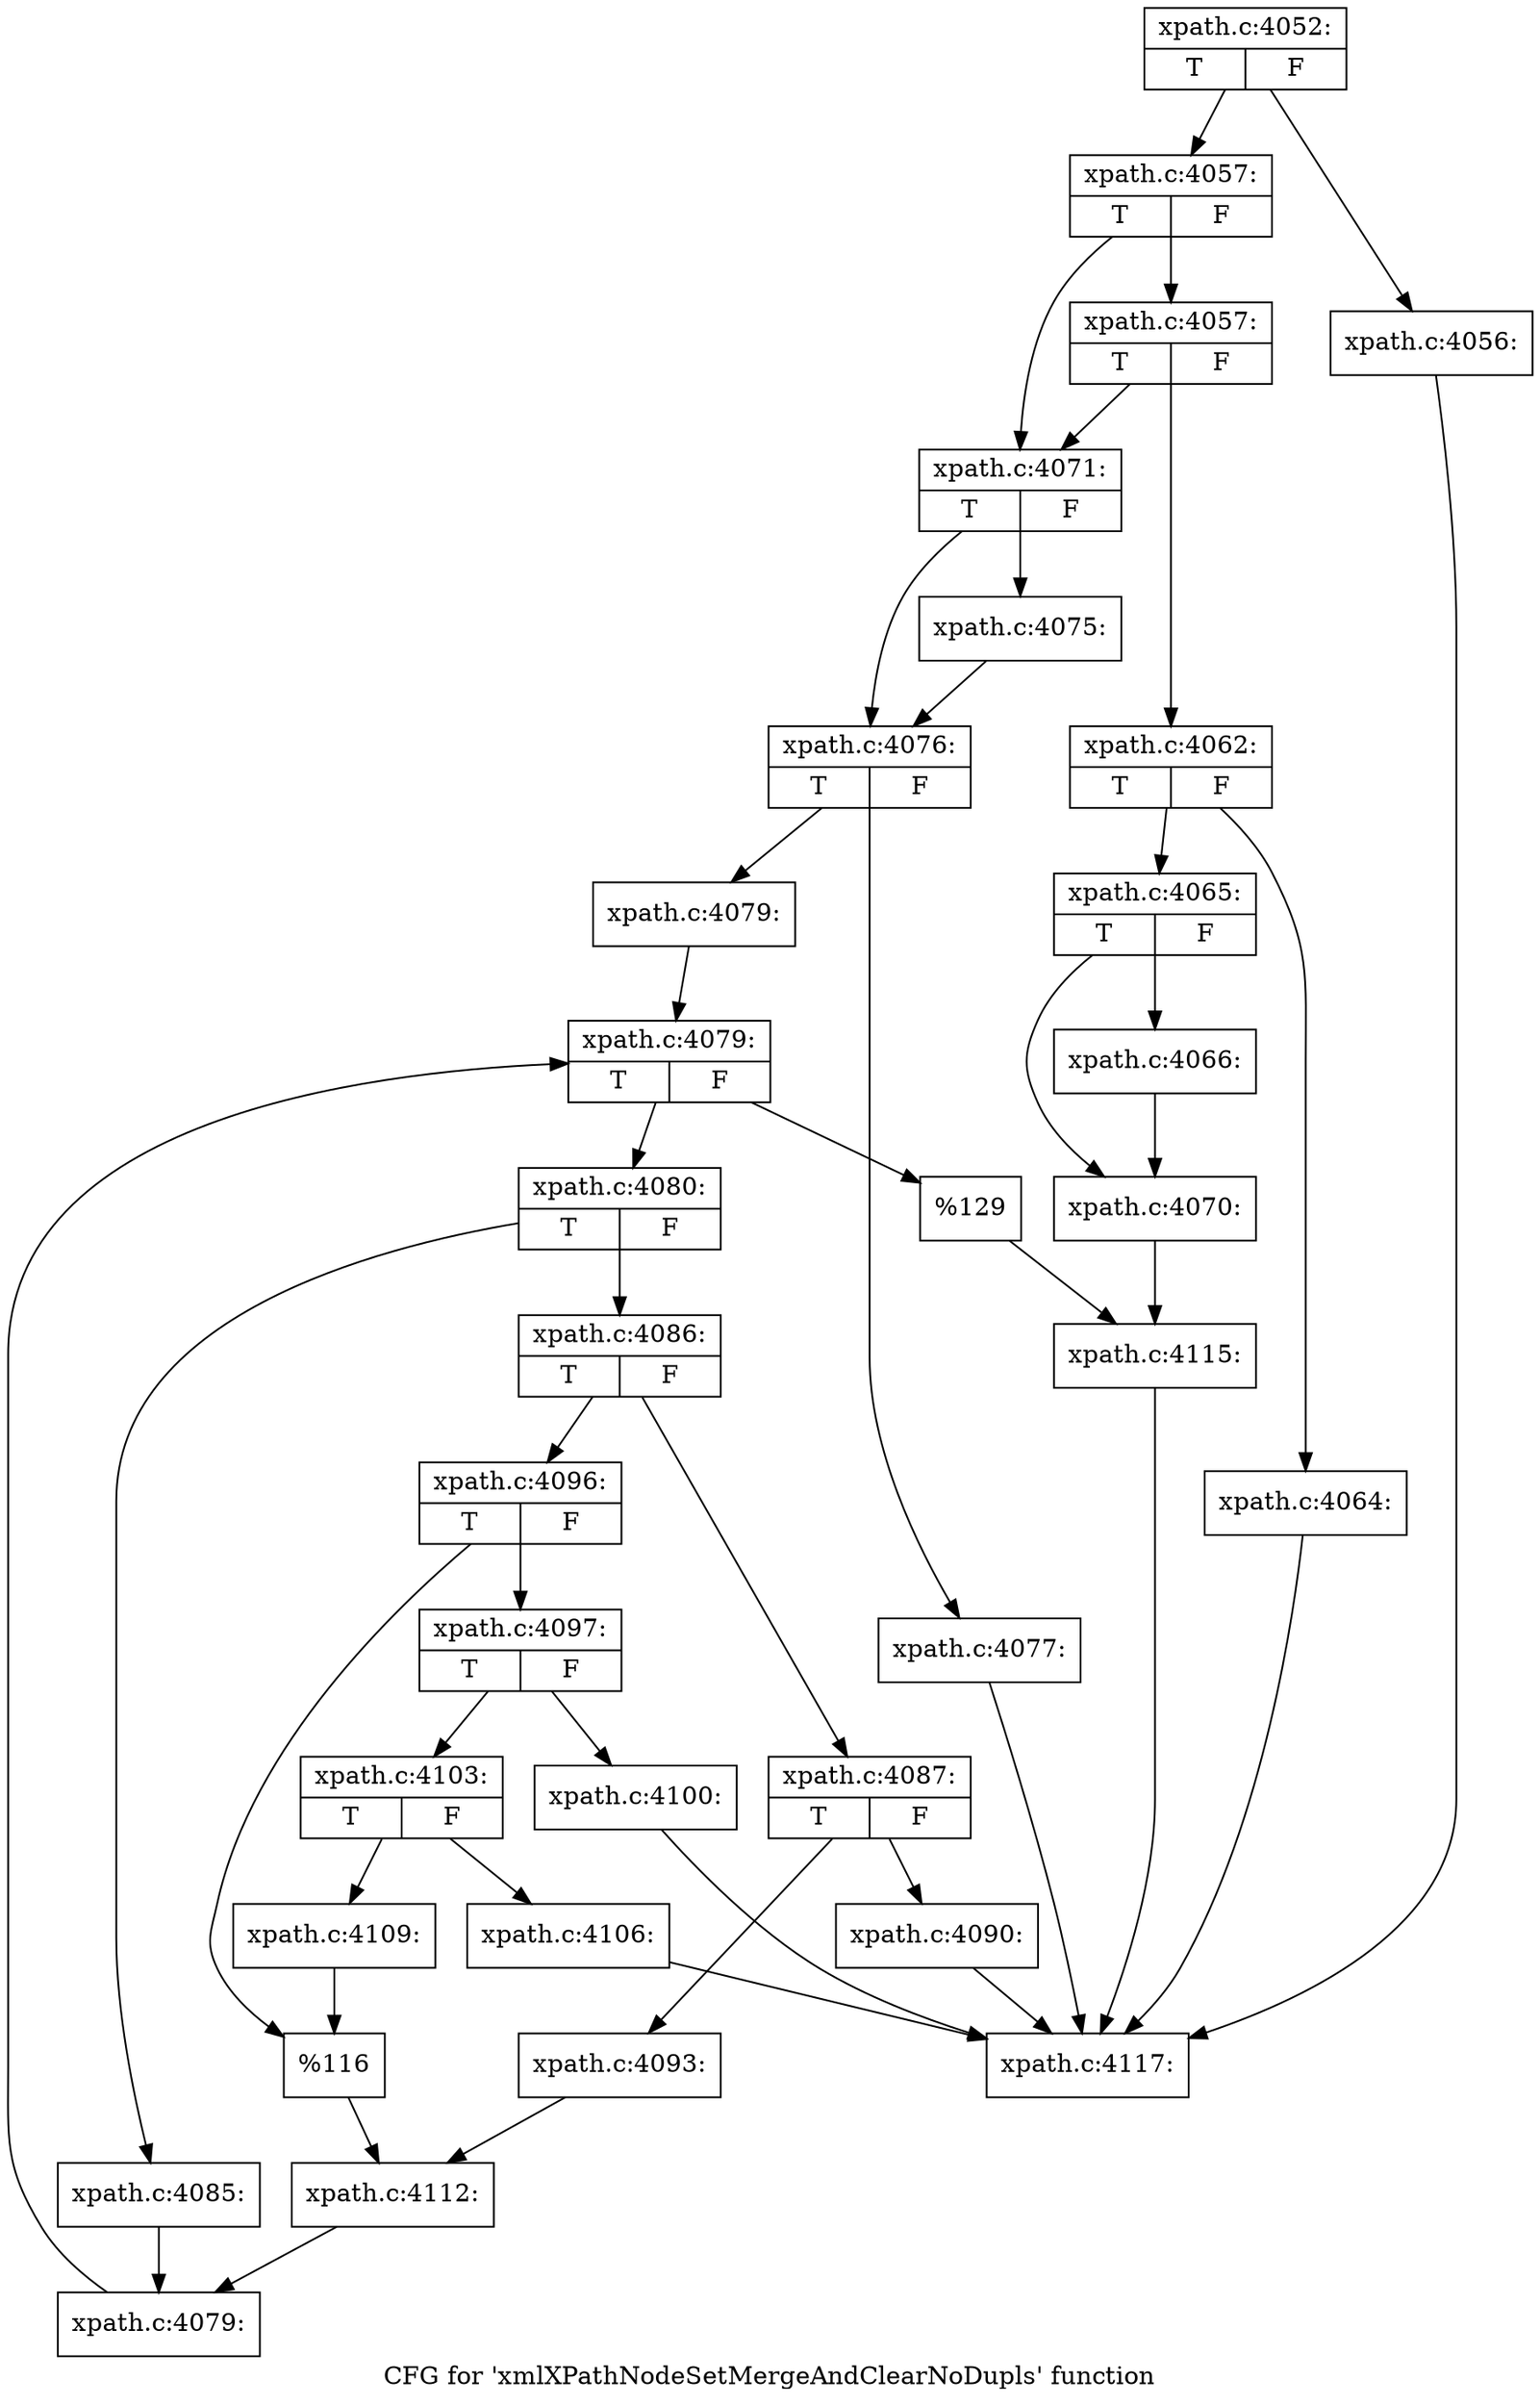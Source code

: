 digraph "CFG for 'xmlXPathNodeSetMergeAndClearNoDupls' function" {
	label="CFG for 'xmlXPathNodeSetMergeAndClearNoDupls' function";

	Node0x502cb50 [shape=record,label="{xpath.c:4052:|{<s0>T|<s1>F}}"];
	Node0x502cb50 -> Node0x5030480;
	Node0x502cb50 -> Node0x50304d0;
	Node0x5030480 [shape=record,label="{xpath.c:4056:}"];
	Node0x5030480 -> Node0x502fb40;
	Node0x50304d0 [shape=record,label="{xpath.c:4057:|{<s0>T|<s1>F}}"];
	Node0x50304d0 -> Node0x5030ab0;
	Node0x50304d0 -> Node0x5030a60;
	Node0x5030ab0 [shape=record,label="{xpath.c:4057:|{<s0>T|<s1>F}}"];
	Node0x5030ab0 -> Node0x50309c0;
	Node0x5030ab0 -> Node0x5030a60;
	Node0x50309c0 [shape=record,label="{xpath.c:4062:|{<s0>T|<s1>F}}"];
	Node0x50309c0 -> Node0x50313a0;
	Node0x50309c0 -> Node0x50313f0;
	Node0x50313a0 [shape=record,label="{xpath.c:4064:}"];
	Node0x50313a0 -> Node0x502fb40;
	Node0x50313f0 [shape=record,label="{xpath.c:4065:|{<s0>T|<s1>F}}"];
	Node0x50313f0 -> Node0x5031850;
	Node0x50313f0 -> Node0x50318a0;
	Node0x5031850 [shape=record,label="{xpath.c:4066:}"];
	Node0x5031850 -> Node0x50318a0;
	Node0x50318a0 [shape=record,label="{xpath.c:4070:}"];
	Node0x50318a0 -> Node0x5030a10;
	Node0x5030a60 [shape=record,label="{xpath.c:4071:|{<s0>T|<s1>F}}"];
	Node0x5030a60 -> Node0x5033120;
	Node0x5030a60 -> Node0x5033170;
	Node0x5033120 [shape=record,label="{xpath.c:4075:}"];
	Node0x5033120 -> Node0x5033170;
	Node0x5033170 [shape=record,label="{xpath.c:4076:|{<s0>T|<s1>F}}"];
	Node0x5033170 -> Node0x50336c0;
	Node0x5033170 -> Node0x5033710;
	Node0x50336c0 [shape=record,label="{xpath.c:4077:}"];
	Node0x50336c0 -> Node0x502fb40;
	Node0x5033710 [shape=record,label="{xpath.c:4079:}"];
	Node0x5033710 -> Node0x5033ca0;
	Node0x5033ca0 [shape=record,label="{xpath.c:4079:|{<s0>T|<s1>F}}"];
	Node0x5033ca0 -> Node0x5033f80;
	Node0x5033ca0 -> Node0x5033b00;
	Node0x5033f80 [shape=record,label="{xpath.c:4080:|{<s0>T|<s1>F}}"];
	Node0x5033f80 -> Node0x50347f0;
	Node0x5033f80 -> Node0x5034840;
	Node0x50347f0 [shape=record,label="{xpath.c:4085:}"];
	Node0x50347f0 -> Node0x5033ef0;
	Node0x5034840 [shape=record,label="{xpath.c:4086:|{<s0>T|<s1>F}}"];
	Node0x5034840 -> Node0x5034bf0;
	Node0x5034840 -> Node0x5034c90;
	Node0x5034bf0 [shape=record,label="{xpath.c:4087:|{<s0>T|<s1>F}}"];
	Node0x5034bf0 -> Node0x5035570;
	Node0x5034bf0 -> Node0x50355c0;
	Node0x5035570 [shape=record,label="{xpath.c:4090:}"];
	Node0x5035570 -> Node0x502fb40;
	Node0x50355c0 [shape=record,label="{xpath.c:4093:}"];
	Node0x50355c0 -> Node0x5034c40;
	Node0x5034c90 [shape=record,label="{xpath.c:4096:|{<s0>T|<s1>F}}"];
	Node0x5034c90 -> Node0x5036480;
	Node0x5034c90 -> Node0x50364d0;
	Node0x5036480 [shape=record,label="{xpath.c:4097:|{<s0>T|<s1>F}}"];
	Node0x5036480 -> Node0x5036e20;
	Node0x5036480 -> Node0x5036e70;
	Node0x5036e20 [shape=record,label="{xpath.c:4100:}"];
	Node0x5036e20 -> Node0x502fb40;
	Node0x5036e70 [shape=record,label="{xpath.c:4103:|{<s0>T|<s1>F}}"];
	Node0x5036e70 -> Node0x5037e60;
	Node0x5036e70 -> Node0x5037eb0;
	Node0x5037e60 [shape=record,label="{xpath.c:4106:}"];
	Node0x5037e60 -> Node0x502fb40;
	Node0x5037eb0 [shape=record,label="{xpath.c:4109:}"];
	Node0x5037eb0 -> Node0x50364d0;
	Node0x50364d0 [shape=record,label="{%116}"];
	Node0x50364d0 -> Node0x5034c40;
	Node0x5034c40 [shape=record,label="{xpath.c:4112:}"];
	Node0x5034c40 -> Node0x5033ef0;
	Node0x5033ef0 [shape=record,label="{xpath.c:4079:}"];
	Node0x5033ef0 -> Node0x5033ca0;
	Node0x5033b00 [shape=record,label="{%129}"];
	Node0x5033b00 -> Node0x5030a10;
	Node0x5030a10 [shape=record,label="{xpath.c:4115:}"];
	Node0x5030a10 -> Node0x502fb40;
	Node0x502fb40 [shape=record,label="{xpath.c:4117:}"];
}
